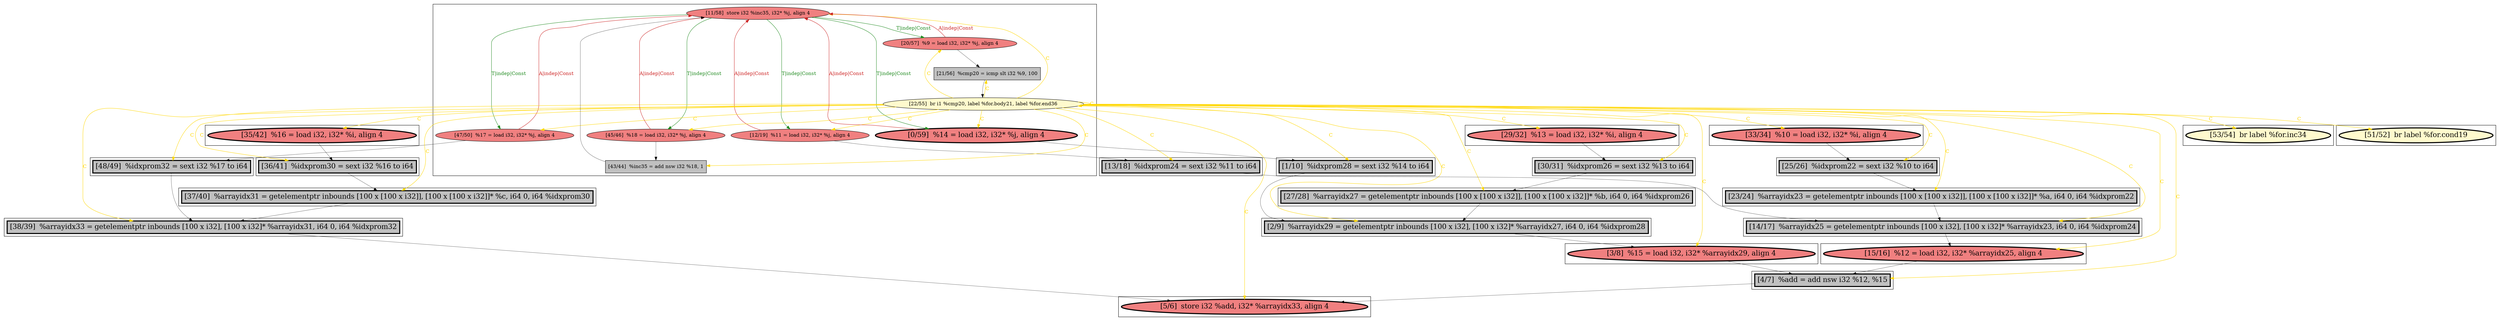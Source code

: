 
digraph G {



node1033->node1036 [style=solid,color=forestgreen,label="T|indep|Const",penwidth=1.0,fontcolor=forestgreen ]
node1033->node1031 [style=solid,color=forestgreen,label="T|indep|Const",penwidth=1.0,fontcolor=forestgreen ]
node1028->node1048 [style=solid,color=black,label="",penwidth=0.5,fontcolor=black ]
node1046->node1020 [style=solid,color=black,label="",penwidth=0.5,fontcolor=black ]
node1038->node1037 [style=solid,color=black,label="",penwidth=0.5,fontcolor=black ]
node1037->node1038 [style=solid,color=gold,label="C",penwidth=1.0,fontcolor=gold ]
node1030->node1047 [style=solid,color=black,label="",penwidth=0.5,fontcolor=black ]
node1023->node1029 [style=solid,color=black,label="",penwidth=0.5,fontcolor=black ]
node1034->node1032 [style=solid,color=black,label="",penwidth=0.5,fontcolor=black ]
node1036->node1033 [style=solid,color=firebrick3,label="A|indep|Const",penwidth=1.0,fontcolor=firebrick3 ]
node1029->node1022 [style=solid,color=black,label="",penwidth=0.5,fontcolor=black ]
node1048->node1029 [style=solid,color=black,label="",penwidth=0.5,fontcolor=black ]
node1037->node1021 [style=solid,color=gold,label="C",penwidth=1.0,fontcolor=gold ]
node1047->node1024 [style=solid,color=black,label="",penwidth=0.5,fontcolor=black ]
node1031->node1030 [style=solid,color=black,label="",penwidth=0.5,fontcolor=black ]
node1037->node1049 [style=solid,color=gold,label="C",penwidth=1.0,fontcolor=gold ]
node1033->node1039 [style=solid,color=forestgreen,label="T|indep|Const",penwidth=1.0,fontcolor=forestgreen ]
node1039->node1033 [style=solid,color=firebrick3,label="A|indep|Const",penwidth=1.0,fontcolor=firebrick3 ]
node1040->node1045 [style=solid,color=black,label="",penwidth=0.5,fontcolor=black ]
node1037->node1035 [style=solid,color=gold,label="C",penwidth=1.0,fontcolor=gold ]
node1037->node1046 [style=solid,color=gold,label="C",penwidth=1.0,fontcolor=gold ]
node1037->node1020 [style=solid,color=gold,label="C",penwidth=1.0,fontcolor=gold ]
node1037->node1026 [style=solid,color=gold,label="C",penwidth=1.0,fontcolor=gold ]
node1037->node1022 [style=solid,color=gold,label="C",penwidth=1.0,fontcolor=gold ]
node1037->node1043 [style=solid,color=gold,label="C",penwidth=1.0,fontcolor=gold ]
node1037->node1030 [style=solid,color=gold,label="C",penwidth=1.0,fontcolor=gold ]
node1026->node1047 [style=solid,color=black,label="",penwidth=0.5,fontcolor=black ]
node1037->node1031 [style=solid,color=gold,label="C",penwidth=1.0,fontcolor=gold ]
node1043->node1049 [style=solid,color=black,label="",penwidth=0.5,fontcolor=black ]
node1037->node1029 [style=solid,color=gold,label="C",penwidth=1.0,fontcolor=gold ]
node1037->node1045 [style=solid,color=gold,label="C",penwidth=1.0,fontcolor=gold ]
node1037->node1028 [style=solid,color=gold,label="C",penwidth=1.0,fontcolor=gold ]
node1037->node1047 [style=solid,color=gold,label="C",penwidth=1.0,fontcolor=gold ]
node1024->node1021 [style=solid,color=black,label="",penwidth=0.5,fontcolor=black ]
node1037->node1036 [style=solid,color=gold,label="C",penwidth=1.0,fontcolor=gold ]
node1037->node1048 [style=solid,color=gold,label="C",penwidth=1.0,fontcolor=gold ]
node1044->node1028 [style=solid,color=black,label="",penwidth=0.5,fontcolor=black ]
node1037->node1040 [style=solid,color=gold,label="C",penwidth=1.0,fontcolor=gold ]
node1037->node1041 [style=solid,color=gold,label="C",penwidth=1.0,fontcolor=gold ]
node1037->node1032 [style=solid,color=gold,label="C",penwidth=1.0,fontcolor=gold ]
node1037->node1025 [style=solid,color=gold,label="C",penwidth=1.0,fontcolor=gold ]
node1045->node1046 [style=solid,color=black,label="",penwidth=0.5,fontcolor=black ]
node1032->node1033 [style=solid,color=black,label="",penwidth=0.5,fontcolor=black ]
node1037->node1042 [style=solid,color=gold,label="C",penwidth=1.0,fontcolor=gold ]
node1021->node1020 [style=solid,color=black,label="",penwidth=0.5,fontcolor=black ]
node1037->node1039 [style=solid,color=gold,label="C",penwidth=1.0,fontcolor=gold ]
node1037->node1044 [style=solid,color=gold,label="C",penwidth=1.0,fontcolor=gold ]
node1037->node1027 [style=solid,color=gold,label="C",penwidth=1.0,fontcolor=gold ]
node1025->node1046 [style=solid,color=black,label="",penwidth=0.5,fontcolor=black ]
node1037->node1023 [style=solid,color=gold,label="C",penwidth=1.0,fontcolor=gold ]
node1031->node1033 [style=solid,color=firebrick3,label="A|indep|Const",penwidth=1.0,fontcolor=firebrick3 ]
node1035->node1023 [style=solid,color=black,label="",penwidth=0.5,fontcolor=black ]
node1036->node1025 [style=solid,color=black,label="",penwidth=0.5,fontcolor=black ]
node1039->node1038 [style=solid,color=black,label="",penwidth=0.5,fontcolor=black ]
node1042->node1040 [style=solid,color=black,label="",penwidth=0.5,fontcolor=black ]
node1037->node1024 [style=solid,color=gold,label="C",penwidth=1.0,fontcolor=gold ]
node1022->node1021 [style=solid,color=black,label="",penwidth=0.5,fontcolor=black ]
node1035->node1033 [style=solid,color=firebrick3,label="A|indep|Const",penwidth=1.0,fontcolor=firebrick3 ]
node1037->node1037 [style=solid,color=gold,label="C",penwidth=1.0,fontcolor=gold ]
node1033->node1035 [style=solid,color=forestgreen,label="T|indep|Const",penwidth=1.0,fontcolor=forestgreen ]
node1049->node1026 [style=solid,color=black,label="",penwidth=0.5,fontcolor=black ]
node1037->node1033 [style=solid,color=gold,label="C",penwidth=1.0,fontcolor=gold ]
node1034->node1033 [style=solid,color=firebrick3,label="A|indep|Const",penwidth=1.0,fontcolor=firebrick3 ]
node1033->node1034 [style=solid,color=forestgreen,label="T|indep|Const",penwidth=1.0,fontcolor=forestgreen ]
node1037->node1034 [style=solid,color=gold,label="C",penwidth=1.0,fontcolor=gold ]


subgraph cluster20 {


node1048 [penwidth=3.0,fontsize=20,fillcolor=grey,label="[27/28]  %arrayidx27 = getelementptr inbounds [100 x [100 x i32]], [100 x [100 x i32]]* %b, i64 0, i64 %idxprom26",shape=rectangle,style=filled ]



}

subgraph cluster18 {


node1046 [penwidth=3.0,fontsize=20,fillcolor=grey,label="[38/39]  %arrayidx33 = getelementptr inbounds [100 x i32], [100 x i32]* %arrayidx31, i64 0, i64 %idxprom32",shape=rectangle,style=filled ]



}

subgraph cluster16 {


node1044 [penwidth=3.0,fontsize=20,fillcolor=lightcoral,label="[29/32]  %13 = load i32, i32* %i, align 4",shape=ellipse,style=filled ]



}

subgraph cluster17 {


node1045 [penwidth=3.0,fontsize=20,fillcolor=grey,label="[37/40]  %arrayidx31 = getelementptr inbounds [100 x [100 x i32]], [100 x [100 x i32]]* %c, i64 0, i64 %idxprom30",shape=rectangle,style=filled ]



}

subgraph cluster4 {


node1024 [penwidth=3.0,fontsize=20,fillcolor=lightcoral,label="[15/16]  %12 = load i32, i32* %arrayidx25, align 4",shape=ellipse,style=filled ]



}

subgraph cluster3 {


node1023 [penwidth=3.0,fontsize=20,fillcolor=grey,label="[1/10]  %idxprom28 = sext i32 %14 to i64",shape=rectangle,style=filled ]



}

subgraph cluster2 {


node1022 [penwidth=3.0,fontsize=20,fillcolor=lightcoral,label="[3/8]  %15 = load i32, i32* %arrayidx29, align 4",shape=ellipse,style=filled ]



}

subgraph cluster1 {


node1021 [penwidth=3.0,fontsize=20,fillcolor=grey,label="[4/7]  %add = add nsw i32 %12, %15",shape=rectangle,style=filled ]



}

subgraph cluster12 {


node1040 [penwidth=3.0,fontsize=20,fillcolor=grey,label="[36/41]  %idxprom30 = sext i32 %16 to i64",shape=rectangle,style=filled ]



}

subgraph cluster5 {


node1025 [penwidth=3.0,fontsize=20,fillcolor=grey,label="[48/49]  %idxprom32 = sext i32 %17 to i64",shape=rectangle,style=filled ]



}

subgraph cluster0 {


node1020 [penwidth=3.0,fontsize=20,fillcolor=lightcoral,label="[5/6]  store i32 %add, i32* %arrayidx33, align 4",shape=ellipse,style=filled ]



}

subgraph cluster6 {


node1026 [penwidth=3.0,fontsize=20,fillcolor=grey,label="[23/24]  %arrayidx23 = getelementptr inbounds [100 x [100 x i32]], [100 x [100 x i32]]* %a, i64 0, i64 %idxprom22",shape=rectangle,style=filled ]



}

subgraph cluster14 {


node1042 [penwidth=3.0,fontsize=20,fillcolor=lightcoral,label="[35/42]  %16 = load i32, i32* %i, align 4",shape=ellipse,style=filled ]



}

subgraph cluster7 {


node1027 [penwidth=3.0,fontsize=20,fillcolor=lemonchiffon,label="[51/52]  br label %for.cond19",shape=ellipse,style=filled ]



}

subgraph cluster8 {


node1028 [penwidth=3.0,fontsize=20,fillcolor=grey,label="[30/31]  %idxprom26 = sext i32 %13 to i64",shape=rectangle,style=filled ]



}

subgraph cluster21 {


node1049 [penwidth=3.0,fontsize=20,fillcolor=grey,label="[25/26]  %idxprom22 = sext i32 %10 to i64",shape=rectangle,style=filled ]



}

subgraph cluster9 {


node1029 [penwidth=3.0,fontsize=20,fillcolor=grey,label="[2/9]  %arrayidx29 = getelementptr inbounds [100 x i32], [100 x i32]* %arrayidx27, i64 0, i64 %idxprom28",shape=rectangle,style=filled ]



}

subgraph cluster19 {


node1047 [penwidth=3.0,fontsize=20,fillcolor=grey,label="[14/17]  %arrayidx25 = getelementptr inbounds [100 x i32], [100 x i32]* %arrayidx23, i64 0, i64 %idxprom24",shape=rectangle,style=filled ]



}

subgraph cluster10 {


node1030 [penwidth=3.0,fontsize=20,fillcolor=grey,label="[13/18]  %idxprom24 = sext i32 %11 to i64",shape=rectangle,style=filled ]



}

subgraph cluster11 {


node1038 [fillcolor=grey,label="[21/56]  %cmp20 = icmp slt i32 %9, 100",shape=rectangle,style=filled ]
node1037 [fillcolor=lemonchiffon,label="[22/55]  br i1 %cmp20, label %for.body21, label %for.end36",shape=ellipse,style=filled ]
node1032 [fillcolor=grey,label="[43/44]  %inc35 = add nsw i32 %18, 1",shape=rectangle,style=filled ]
node1039 [fillcolor=lightcoral,label="[20/57]  %9 = load i32, i32* %j, align 4",shape=ellipse,style=filled ]
node1031 [fillcolor=lightcoral,label="[12/19]  %11 = load i32, i32* %j, align 4",shape=ellipse,style=filled ]
node1034 [fillcolor=lightcoral,label="[45/46]  %18 = load i32, i32* %j, align 4",shape=ellipse,style=filled ]
node1033 [fillcolor=lightcoral,label="[11/58]  store i32 %inc35, i32* %j, align 4",shape=ellipse,style=filled ]
node1035 [penwidth=3.0,fontsize=20,fillcolor=lightcoral,label="[0/59]  %14 = load i32, i32* %j, align 4",shape=ellipse,style=filled ]
node1036 [fillcolor=lightcoral,label="[47/50]  %17 = load i32, i32* %j, align 4",shape=ellipse,style=filled ]



}

subgraph cluster13 {


node1041 [penwidth=3.0,fontsize=20,fillcolor=lemonchiffon,label="[53/54]  br label %for.inc34",shape=ellipse,style=filled ]



}

subgraph cluster15 {


node1043 [penwidth=3.0,fontsize=20,fillcolor=lightcoral,label="[33/34]  %10 = load i32, i32* %i, align 4",shape=ellipse,style=filled ]



}

}
